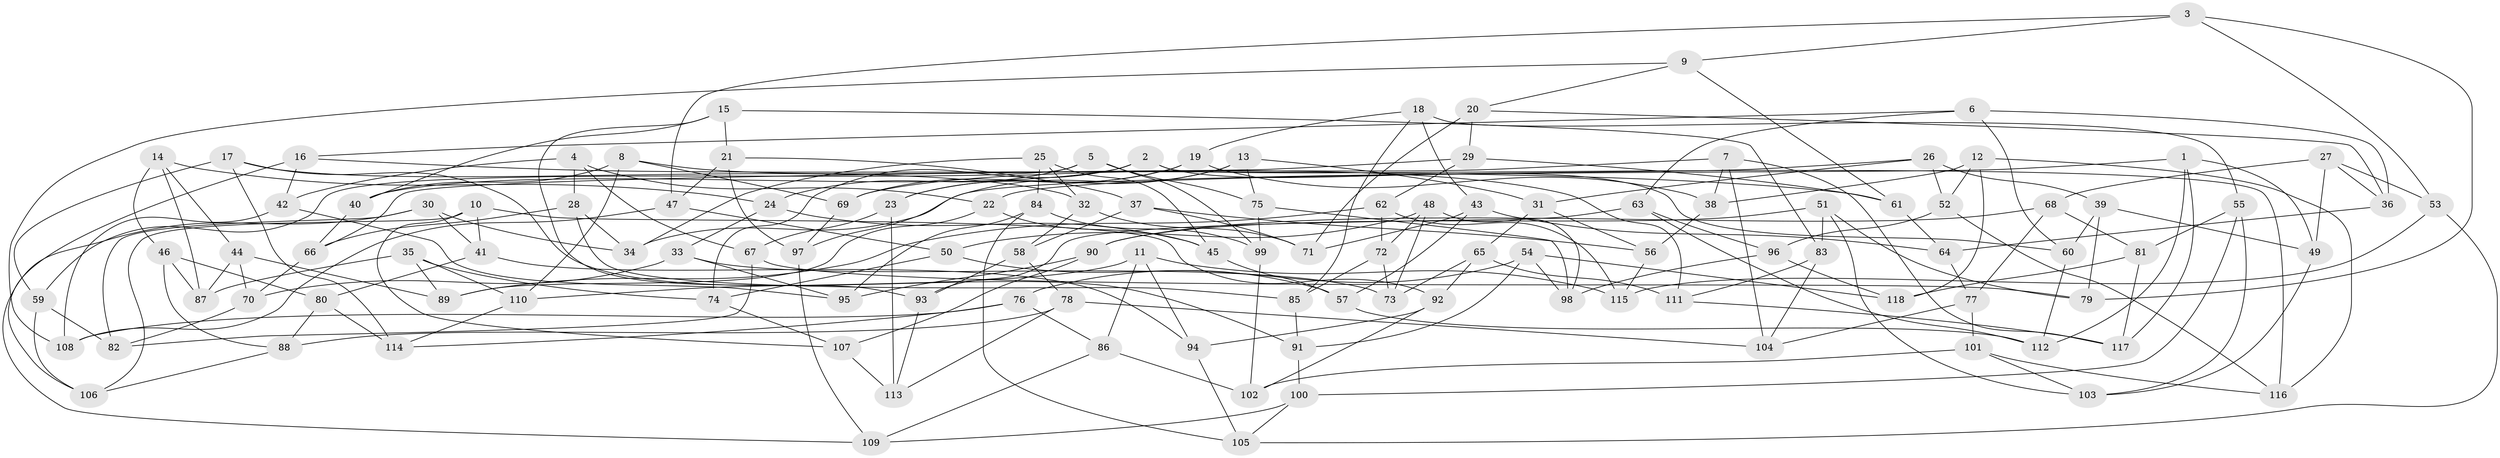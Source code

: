 // coarse degree distribution, {6: 0.5555555555555556, 4: 0.3611111111111111, 5: 0.06944444444444445, 3: 0.013888888888888888}
// Generated by graph-tools (version 1.1) at 2025/52/02/27/25 19:52:33]
// undirected, 118 vertices, 236 edges
graph export_dot {
graph [start="1"]
  node [color=gray90,style=filled];
  1;
  2;
  3;
  4;
  5;
  6;
  7;
  8;
  9;
  10;
  11;
  12;
  13;
  14;
  15;
  16;
  17;
  18;
  19;
  20;
  21;
  22;
  23;
  24;
  25;
  26;
  27;
  28;
  29;
  30;
  31;
  32;
  33;
  34;
  35;
  36;
  37;
  38;
  39;
  40;
  41;
  42;
  43;
  44;
  45;
  46;
  47;
  48;
  49;
  50;
  51;
  52;
  53;
  54;
  55;
  56;
  57;
  58;
  59;
  60;
  61;
  62;
  63;
  64;
  65;
  66;
  67;
  68;
  69;
  70;
  71;
  72;
  73;
  74;
  75;
  76;
  77;
  78;
  79;
  80;
  81;
  82;
  83;
  84;
  85;
  86;
  87;
  88;
  89;
  90;
  91;
  92;
  93;
  94;
  95;
  96;
  97;
  98;
  99;
  100;
  101;
  102;
  103;
  104;
  105;
  106;
  107;
  108;
  109;
  110;
  111;
  112;
  113;
  114;
  115;
  116;
  117;
  118;
  1 -- 117;
  1 -- 22;
  1 -- 49;
  1 -- 112;
  2 -- 116;
  2 -- 40;
  2 -- 74;
  2 -- 60;
  3 -- 47;
  3 -- 79;
  3 -- 9;
  3 -- 53;
  4 -- 28;
  4 -- 67;
  4 -- 42;
  4 -- 22;
  5 -- 99;
  5 -- 75;
  5 -- 24;
  5 -- 59;
  6 -- 60;
  6 -- 16;
  6 -- 36;
  6 -- 63;
  7 -- 104;
  7 -- 69;
  7 -- 117;
  7 -- 38;
  8 -- 40;
  8 -- 111;
  8 -- 69;
  8 -- 110;
  9 -- 61;
  9 -- 108;
  9 -- 20;
  10 -- 107;
  10 -- 41;
  10 -- 106;
  10 -- 92;
  11 -- 86;
  11 -- 94;
  11 -- 115;
  11 -- 110;
  12 -- 118;
  12 -- 38;
  12 -- 116;
  12 -- 52;
  13 -- 75;
  13 -- 23;
  13 -- 31;
  13 -- 97;
  14 -- 46;
  14 -- 87;
  14 -- 24;
  14 -- 44;
  15 -- 21;
  15 -- 40;
  15 -- 93;
  15 -- 83;
  16 -- 42;
  16 -- 61;
  16 -- 106;
  17 -- 114;
  17 -- 32;
  17 -- 91;
  17 -- 59;
  18 -- 85;
  18 -- 19;
  18 -- 55;
  18 -- 43;
  19 -- 69;
  19 -- 38;
  19 -- 23;
  20 -- 71;
  20 -- 29;
  20 -- 36;
  21 -- 37;
  21 -- 97;
  21 -- 47;
  22 -- 45;
  22 -- 89;
  23 -- 67;
  23 -- 113;
  24 -- 33;
  24 -- 45;
  25 -- 34;
  25 -- 45;
  25 -- 84;
  25 -- 32;
  26 -- 52;
  26 -- 31;
  26 -- 39;
  26 -- 34;
  27 -- 68;
  27 -- 49;
  27 -- 53;
  27 -- 36;
  28 -- 34;
  28 -- 85;
  28 -- 66;
  29 -- 66;
  29 -- 61;
  29 -- 62;
  30 -- 82;
  30 -- 41;
  30 -- 109;
  30 -- 34;
  31 -- 56;
  31 -- 65;
  32 -- 71;
  32 -- 58;
  33 -- 73;
  33 -- 70;
  33 -- 95;
  35 -- 74;
  35 -- 89;
  35 -- 87;
  35 -- 110;
  36 -- 64;
  37 -- 58;
  37 -- 56;
  37 -- 71;
  38 -- 56;
  39 -- 79;
  39 -- 60;
  39 -- 49;
  40 -- 66;
  41 -- 80;
  41 -- 94;
  42 -- 95;
  42 -- 108;
  43 -- 71;
  43 -- 57;
  43 -- 64;
  44 -- 70;
  44 -- 89;
  44 -- 87;
  45 -- 57;
  46 -- 88;
  46 -- 87;
  46 -- 80;
  47 -- 108;
  47 -- 50;
  48 -- 73;
  48 -- 98;
  48 -- 72;
  48 -- 50;
  49 -- 103;
  50 -- 57;
  50 -- 74;
  51 -- 103;
  51 -- 79;
  51 -- 90;
  51 -- 83;
  52 -- 96;
  52 -- 116;
  53 -- 115;
  53 -- 105;
  54 -- 76;
  54 -- 91;
  54 -- 118;
  54 -- 98;
  55 -- 100;
  55 -- 81;
  55 -- 103;
  56 -- 115;
  57 -- 112;
  58 -- 93;
  58 -- 78;
  59 -- 82;
  59 -- 106;
  60 -- 112;
  61 -- 64;
  62 -- 115;
  62 -- 72;
  62 -- 89;
  63 -- 112;
  63 -- 96;
  63 -- 93;
  64 -- 77;
  65 -- 73;
  65 -- 111;
  65 -- 92;
  66 -- 70;
  67 -- 79;
  67 -- 82;
  68 -- 77;
  68 -- 81;
  68 -- 90;
  69 -- 97;
  70 -- 82;
  72 -- 73;
  72 -- 85;
  74 -- 107;
  75 -- 98;
  75 -- 99;
  76 -- 86;
  76 -- 114;
  76 -- 108;
  77 -- 104;
  77 -- 101;
  78 -- 113;
  78 -- 104;
  78 -- 88;
  80 -- 88;
  80 -- 114;
  81 -- 117;
  81 -- 118;
  83 -- 104;
  83 -- 111;
  84 -- 99;
  84 -- 95;
  84 -- 105;
  85 -- 91;
  86 -- 102;
  86 -- 109;
  88 -- 106;
  90 -- 107;
  90 -- 95;
  91 -- 100;
  92 -- 102;
  92 -- 94;
  93 -- 113;
  94 -- 105;
  96 -- 118;
  96 -- 98;
  97 -- 109;
  99 -- 102;
  100 -- 109;
  100 -- 105;
  101 -- 103;
  101 -- 116;
  101 -- 102;
  107 -- 113;
  110 -- 114;
  111 -- 117;
}
